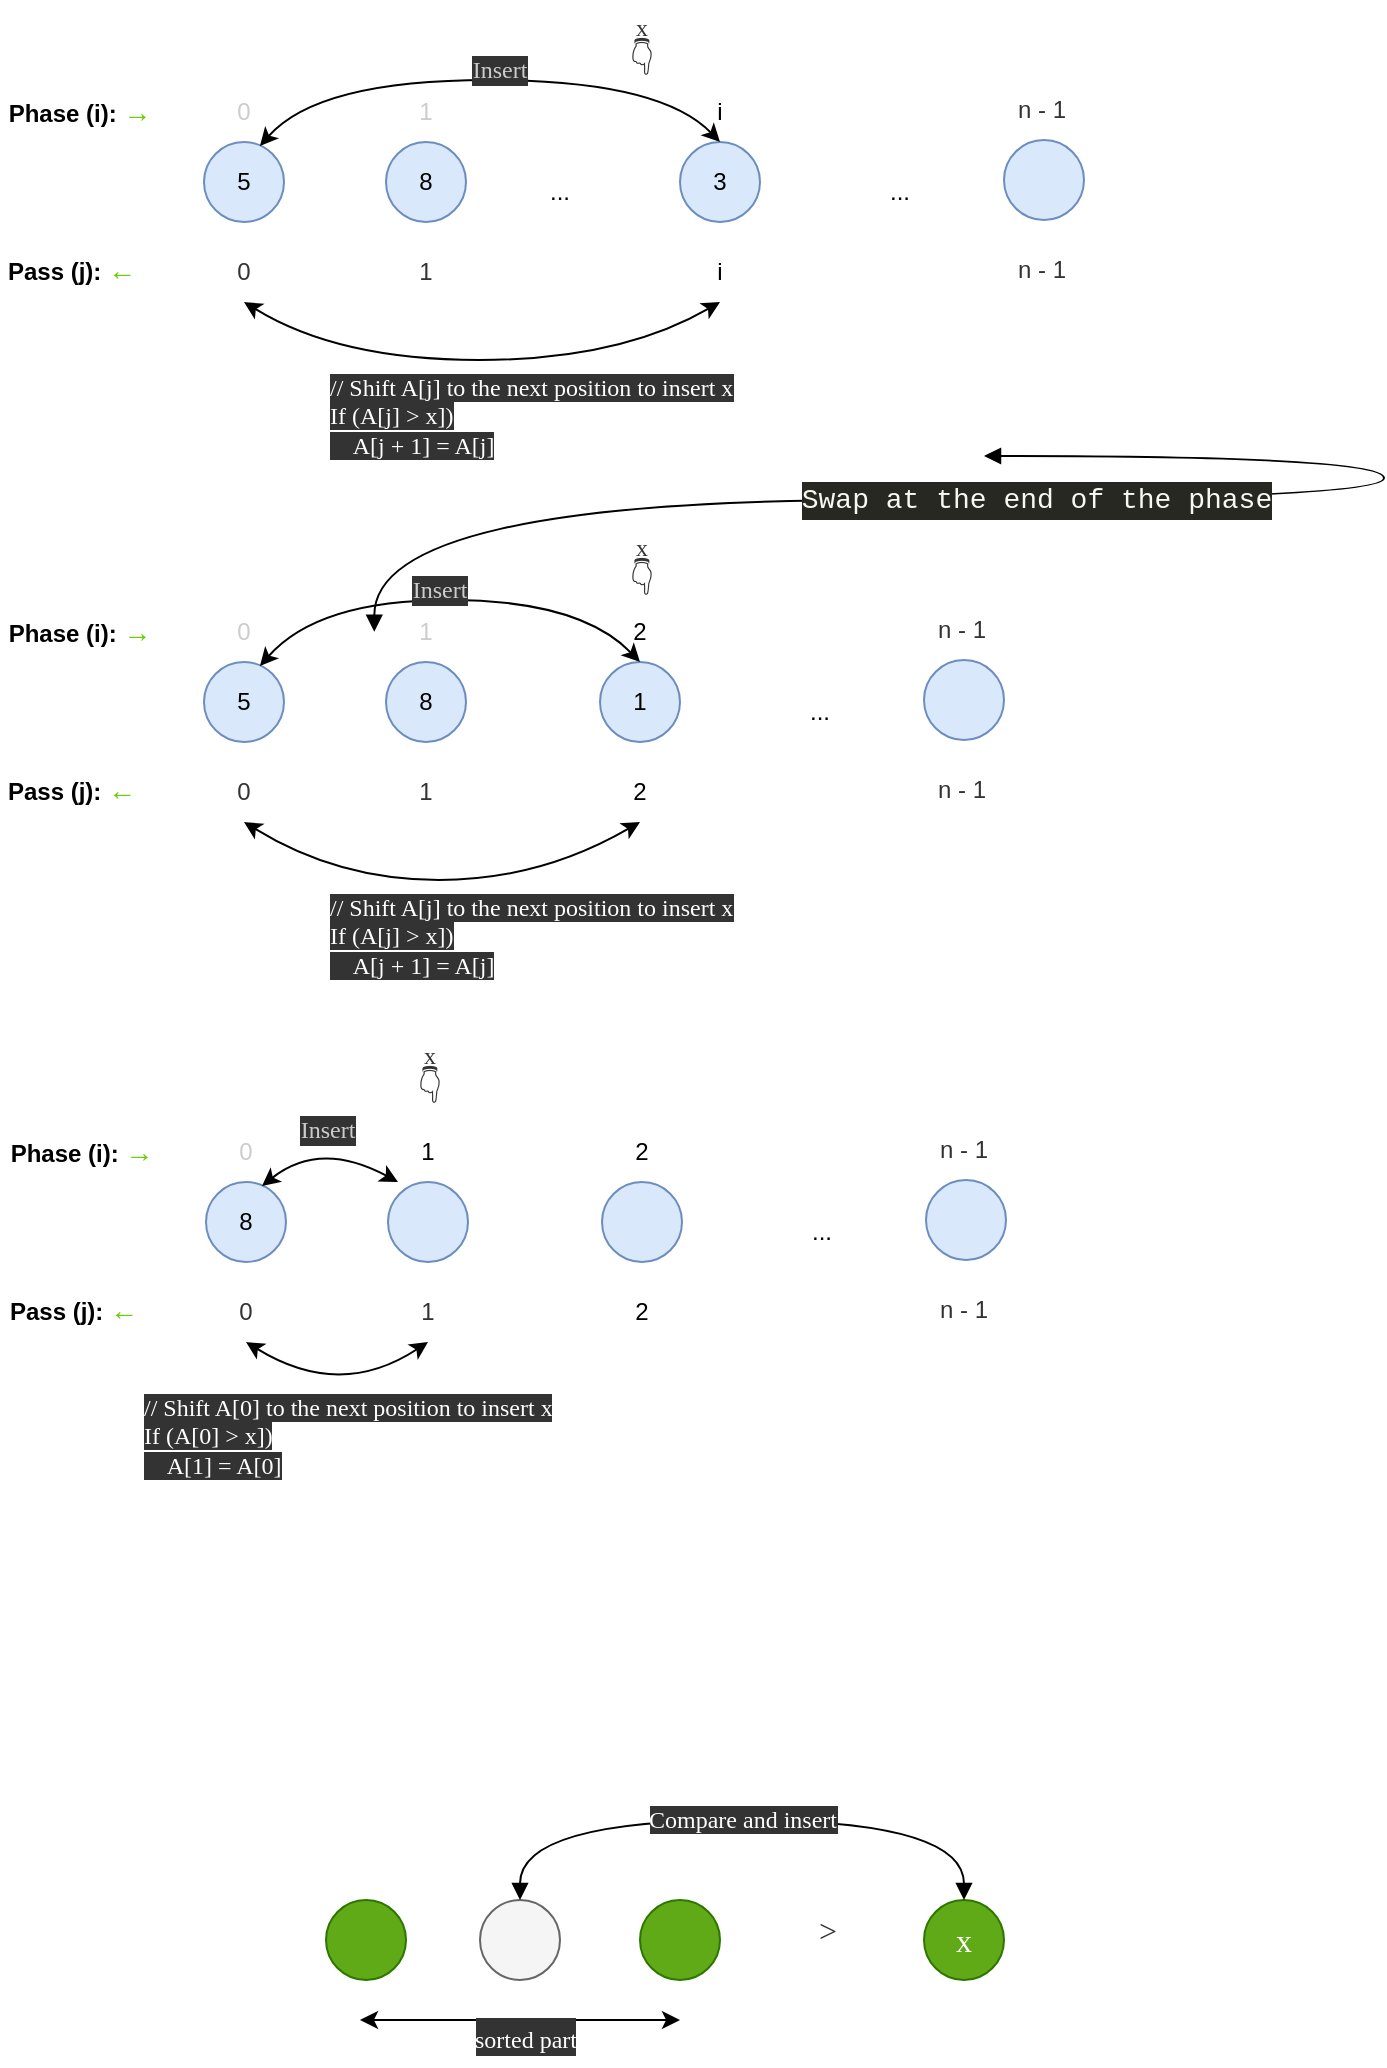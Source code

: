 <mxfile version="16.0.3" type="device" pages="2"><diagram id="BDbJGLzpqVDN23JDilM4" name="Page-1"><mxGraphModel dx="868" dy="1594" grid="1" gridSize="10" guides="1" tooltips="1" connect="1" arrows="1" fold="1" page="1" pageScale="1" pageWidth="827" pageHeight="1169" math="0" shadow="0"><root><mxCell id="0"/><mxCell id="1" parent="0"/><mxCell id="pleQkI9IDXvF1DA784mX-17" value="&lt;div style=&quot;text-align: left ; font-size: 12px&quot;&gt;&lt;div style=&quot;color: rgb(248 , 248 , 242) ; background-color: rgb(39 , 40 , 34) ; font-family: &amp;#34;consolas&amp;#34; , &amp;#34;courier new&amp;#34; , monospace ; font-size: 14px ; line-height: 19px&quot;&gt;Swap at the end of the phase&lt;/div&gt;&lt;/div&gt;" style="endArrow=block;html=1;rounded=0;fontSize=18;fontColor=#ccc;entryX=0;entryY=0;entryDx=0;entryDy=0;edgeStyle=orthogonalEdgeStyle;curved=1;endFill=1;startArrow=block;startFill=1;exitX=1;exitY=0;exitDx=0;exitDy=0;" edge="1" parent="1" target="yTCksSPBH1jJC341X5Wc-22"><mxGeometry relative="1" as="geometry"><mxPoint x="187.142" y="125.858" as="sourcePoint"/><mxPoint x="492" y="38" as="targetPoint"/><Array as="points"><mxPoint x="187" y="60"/><mxPoint x="692" y="60"/></Array></mxGeometry></mxCell><mxCell id="pleQkI9IDXvF1DA784mX-20" value="" style="ellipse;whiteSpace=wrap;html=1;aspect=fixed;labelBackgroundColor=none;fontFamily=Verdana;fontSize=16;fillColor=#60a917;strokeColor=#2D7600;fontColor=#ffffff;" vertex="1" parent="1"><mxGeometry x="163" y="760" width="40" height="40" as="geometry"/></mxCell><mxCell id="pleQkI9IDXvF1DA784mX-21" value="" style="ellipse;whiteSpace=wrap;html=1;aspect=fixed;labelBackgroundColor=none;fontFamily=Verdana;fontSize=16;fillColor=#f5f5f5;strokeColor=#666666;fontColor=#333333;" vertex="1" parent="1"><mxGeometry x="240" y="760" width="40" height="40" as="geometry"/></mxCell><mxCell id="pleQkI9IDXvF1DA784mX-22" value="" style="ellipse;whiteSpace=wrap;html=1;aspect=fixed;labelBackgroundColor=none;fontFamily=Verdana;fontSize=16;fillColor=#60a917;strokeColor=#2D7600;fontColor=#ffffff;" vertex="1" parent="1"><mxGeometry x="320" y="760" width="40" height="40" as="geometry"/></mxCell><mxCell id="pleQkI9IDXvF1DA784mX-23" value="x" style="ellipse;whiteSpace=wrap;html=1;aspect=fixed;labelBackgroundColor=none;fontFamily=Lucida Console;fontSize=16;fillColor=#60a917;strokeColor=#2D7600;fontColor=#ffffff;" vertex="1" parent="1"><mxGeometry x="462" y="760" width="40" height="40" as="geometry"/></mxCell><mxCell id="pleQkI9IDXvF1DA784mX-24" value="&lt;font color=&quot;#333333&quot;&gt;&amp;gt;&lt;/font&gt;" style="text;html=1;strokeColor=none;fillColor=none;align=center;verticalAlign=middle;whiteSpace=wrap;rounded=0;labelBackgroundColor=none;fontFamily=Verdana;fontSize=16;fontColor=#CCCCCC;" vertex="1" parent="1"><mxGeometry x="383.5" y="760" width="60" height="30" as="geometry"/></mxCell><mxCell id="pleQkI9IDXvF1DA784mX-25" value="&lt;div style=&quot;text-align: left ; font-size: 12px&quot;&gt;&lt;font color=&quot;#ffffff&quot; face=&quot;Verdana&quot;&gt;&lt;span style=&quot;background-color: rgb(51 , 51 , 51)&quot;&gt;Compare and insert&lt;/span&gt;&lt;/font&gt;&lt;/div&gt;" style="endArrow=block;html=1;rounded=0;fontSize=18;fontColor=#ccc;entryX=0.5;entryY=0;entryDx=0;entryDy=0;exitX=0.5;exitY=0;exitDx=0;exitDy=0;edgeStyle=orthogonalEdgeStyle;curved=1;endFill=1;startArrow=block;startFill=1;" edge="1" parent="1" source="pleQkI9IDXvF1DA784mX-21" target="pleQkI9IDXvF1DA784mX-23"><mxGeometry relative="1" as="geometry"><mxPoint x="268" y="700" as="sourcePoint"/><mxPoint x="424" y="700" as="targetPoint"/><Array as="points"><mxPoint x="260" y="720"/><mxPoint x="482" y="720"/></Array></mxGeometry></mxCell><mxCell id="pleQkI9IDXvF1DA784mX-26" value="" style="endArrow=classic;startArrow=classic;html=1;rounded=0;labelBackgroundColor=#333333;fontFamily=Lucida Console;fontSize=16;fontColor=#333333;curved=1;" edge="1" parent="1"><mxGeometry width="50" height="50" relative="1" as="geometry"><mxPoint x="180" y="820" as="sourcePoint"/><mxPoint x="340" y="820" as="targetPoint"/></mxGeometry></mxCell><mxCell id="pleQkI9IDXvF1DA784mX-27" value="&lt;font style=&quot;font-size: 12px&quot;&gt;sorted part&lt;/font&gt;" style="text;html=1;strokeColor=none;fillColor=none;align=center;verticalAlign=middle;whiteSpace=wrap;rounded=0;labelBackgroundColor=#333333;fontFamily=Lucida Console;fontSize=16;fontColor=#FFFFFF;" vertex="1" parent="1"><mxGeometry x="193" y="813" width="140" height="30" as="geometry"/></mxCell><mxCell id="pleQkI9IDXvF1DA784mX-28" value="" style="ellipse;whiteSpace=wrap;html=1;aspect=fixed;fillColor=#dae8fc;strokeColor=#6c8ebf;flipH=1;" vertex="1" parent="1"><mxGeometry x="194" y="401" width="40" height="40" as="geometry"/></mxCell><mxCell id="pleQkI9IDXvF1DA784mX-30" value="1" style="text;html=1;strokeColor=none;fillColor=none;align=center;verticalAlign=middle;whiteSpace=wrap;rounded=0;" vertex="1" parent="1"><mxGeometry x="184" y="371" width="60" height="30" as="geometry"/></mxCell><mxCell id="pleQkI9IDXvF1DA784mX-31" value="1" style="text;html=1;strokeColor=none;fillColor=none;align=center;verticalAlign=middle;whiteSpace=wrap;rounded=0;fontColor=#333333;" vertex="1" parent="1"><mxGeometry x="184" y="451" width="60" height="30" as="geometry"/></mxCell><mxCell id="pleQkI9IDXvF1DA784mX-32" value="..." style="text;html=1;strokeColor=none;fillColor=none;align=center;verticalAlign=middle;whiteSpace=wrap;rounded=0;" vertex="1" parent="1"><mxGeometry x="381" y="411" width="60" height="30" as="geometry"/></mxCell><mxCell id="pleQkI9IDXvF1DA784mX-34" value="&lt;b&gt;Phase (i):&amp;nbsp;&lt;/b&gt;&lt;span style=&quot;font-family: &amp;#34;arial&amp;#34; , sans-serif ; font-size: 14px ; text-align: left ; background-color: rgb(255 , 255 , 255)&quot;&gt;&lt;b&gt;&lt;font color=&quot;#66cc00&quot;&gt;→&lt;/font&gt;&lt;/b&gt;&lt;/span&gt;" style="text;html=1;strokeColor=none;fillColor=none;align=center;verticalAlign=middle;whiteSpace=wrap;rounded=0;" vertex="1" parent="1"><mxGeometry x="1" y="371" width="80" height="30" as="geometry"/></mxCell><mxCell id="pleQkI9IDXvF1DA784mX-35" value="&lt;b&gt;Pass (j):&amp;nbsp;&lt;/b&gt;&lt;span style=&quot;font-family: &amp;#34;arial&amp;#34; , sans-serif ; font-size: 14px ; text-align: left ; background-color: rgb(255 , 255 , 255)&quot;&gt;&lt;font color=&quot;#66cc00&quot;&gt;←&lt;/font&gt;&lt;/span&gt;" style="text;html=1;strokeColor=none;fillColor=none;align=center;verticalAlign=middle;whiteSpace=wrap;rounded=0;" vertex="1" parent="1"><mxGeometry x="2" y="450" width="70" height="30" as="geometry"/></mxCell><mxCell id="pleQkI9IDXvF1DA784mX-39" value="" style="ellipse;whiteSpace=wrap;html=1;aspect=fixed;fillColor=#dae8fc;strokeColor=#6c8ebf;flipH=1;" vertex="1" parent="1"><mxGeometry x="301" y="401" width="40" height="40" as="geometry"/></mxCell><mxCell id="pleQkI9IDXvF1DA784mX-40" value="2" style="text;html=1;strokeColor=none;fillColor=none;align=center;verticalAlign=middle;whiteSpace=wrap;rounded=0;" vertex="1" parent="1"><mxGeometry x="291" y="371" width="60" height="30" as="geometry"/></mxCell><mxCell id="pleQkI9IDXvF1DA784mX-41" value="2" style="text;html=1;strokeColor=none;fillColor=none;align=center;verticalAlign=middle;whiteSpace=wrap;rounded=0;" vertex="1" parent="1"><mxGeometry x="291" y="451" width="60" height="30" as="geometry"/></mxCell><mxCell id="pleQkI9IDXvF1DA784mX-45" value="&lt;font color=&quot;#333333&quot;&gt;&lt;font face=&quot;Verdana&quot;&gt;x&lt;/font&gt;&lt;br&gt;&lt;font style=&quot;font-size: 16px&quot;&gt;👇&lt;/font&gt;&lt;/font&gt;" style="text;whiteSpace=wrap;html=1;fontSize=12;fontFamily=Courier New;fontColor=#fff;align=center;" vertex="1" parent="1"><mxGeometry x="180" y="324" width="70" height="30" as="geometry"/></mxCell><mxCell id="pleQkI9IDXvF1DA784mX-49" value="8" style="ellipse;whiteSpace=wrap;html=1;aspect=fixed;fillColor=#dae8fc;strokeColor=#6c8ebf;flipH=1;" vertex="1" parent="1"><mxGeometry x="103" y="401" width="40" height="40" as="geometry"/></mxCell><mxCell id="pleQkI9IDXvF1DA784mX-50" value="0" style="text;html=1;strokeColor=none;fillColor=none;align=center;verticalAlign=middle;whiteSpace=wrap;rounded=0;fontColor=#CCCCCC;" vertex="1" parent="1"><mxGeometry x="93" y="371" width="60" height="30" as="geometry"/></mxCell><mxCell id="pleQkI9IDXvF1DA784mX-51" value="0" style="text;html=1;strokeColor=none;fillColor=none;align=center;verticalAlign=middle;whiteSpace=wrap;rounded=0;fontColor=#333333;" vertex="1" parent="1"><mxGeometry x="93" y="451" width="60" height="30" as="geometry"/></mxCell><mxCell id="pleQkI9IDXvF1DA784mX-54" value="" style="endArrow=classic;startArrow=classic;html=1;rounded=0;labelBackgroundColor=#333333;fontFamily=Lucida Console;fontSize=12;fontColor=#CCCCCC;curved=1;entryX=0.25;entryY=1;entryDx=0;entryDy=0;exitX=0.633;exitY=1.067;exitDx=0;exitDy=0;exitPerimeter=0;" edge="1" parent="1" source="pleQkI9IDXvF1DA784mX-50" target="pleQkI9IDXvF1DA784mX-30"><mxGeometry width="50" height="50" relative="1" as="geometry"><mxPoint x="300" y="480" as="sourcePoint"/><mxPoint x="350" y="430" as="targetPoint"/><Array as="points"><mxPoint x="160" y="380"/></Array></mxGeometry></mxCell><mxCell id="pleQkI9IDXvF1DA784mX-55" value="Insert" style="text;html=1;strokeColor=none;fillColor=none;align=center;verticalAlign=middle;whiteSpace=wrap;rounded=0;labelBackgroundColor=#333333;fontFamily=Lucida Console;fontSize=12;fontColor=#CCCCCC;" vertex="1" parent="1"><mxGeometry x="134" y="360" width="60" height="30" as="geometry"/></mxCell><mxCell id="pleQkI9IDXvF1DA784mX-56" value="" style="ellipse;whiteSpace=wrap;html=1;aspect=fixed;fillColor=#dae8fc;strokeColor=#6c8ebf;flipH=1;" vertex="1" parent="1"><mxGeometry x="463" y="400" width="40" height="40" as="geometry"/></mxCell><mxCell id="pleQkI9IDXvF1DA784mX-57" value="n - 1" style="text;html=1;strokeColor=none;fillColor=none;align=center;verticalAlign=middle;whiteSpace=wrap;rounded=0;fontColor=#333;" vertex="1" parent="1"><mxGeometry x="452" y="370" width="60" height="30" as="geometry"/></mxCell><mxCell id="pleQkI9IDXvF1DA784mX-58" value="n - 1" style="text;html=1;strokeColor=none;fillColor=none;align=center;verticalAlign=middle;whiteSpace=wrap;rounded=0;fontColor=#333;" vertex="1" parent="1"><mxGeometry x="452" y="450" width="60" height="30" as="geometry"/></mxCell><mxCell id="pleQkI9IDXvF1DA784mX-59" value="&lt;div style=&quot;color: rgb(204 , 204 , 204) ; font-family: &amp;#34;helvetica&amp;#34; ; font-style: normal ; font-weight: 400 ; letter-spacing: normal ; text-indent: 0px ; text-transform: none ; word-spacing: 0px ; text-align: left ; font-size: 12px&quot;&gt;&lt;font color=&quot;#ffffff&quot; face=&quot;Verdana&quot; style=&quot;font-size: 12px ; background-color: rgb(51 , 51 , 51)&quot;&gt;// Shift A[0] to the next position to insert x&lt;/font&gt;&lt;/div&gt;&lt;div style=&quot;color: rgb(204 , 204 , 204) ; font-family: &amp;#34;helvetica&amp;#34; ; font-style: normal ; font-weight: 400 ; letter-spacing: normal ; text-indent: 0px ; text-transform: none ; word-spacing: 0px ; text-align: left ; font-size: 12px&quot;&gt;&lt;font color=&quot;#ffffff&quot; face=&quot;Verdana&quot; style=&quot;font-size: 12px ; background-color: rgb(51 , 51 , 51)&quot;&gt;If (A[0] &amp;gt; x])&lt;/font&gt;&lt;/div&gt;&lt;div style=&quot;color: rgb(204 , 204 , 204) ; font-family: &amp;#34;helvetica&amp;#34; ; font-style: normal ; font-weight: 400 ; letter-spacing: normal ; text-indent: 0px ; text-transform: none ; word-spacing: 0px ; text-align: left ; font-size: 12px&quot;&gt;&lt;font color=&quot;#ffffff&quot; face=&quot;Verdana&quot; style=&quot;font-size: 12px ; background-color: rgb(51 , 51 , 51)&quot;&gt;&amp;nbsp; &amp;nbsp; A[1] = A[0]&lt;/font&gt;&lt;/div&gt;" style="text;whiteSpace=wrap;html=1;fontSize=12;fontFamily=Lucida Console;fontColor=#CCCCCC;" vertex="1" parent="1"><mxGeometry x="70" y="500" width="270" height="40" as="geometry"/></mxCell><mxCell id="pleQkI9IDXvF1DA784mX-60" value="" style="endArrow=classic;startArrow=classic;html=1;rounded=0;labelBackgroundColor=#333333;fontFamily=Lucida Console;fontSize=12;fontColor=#CCCCCC;curved=1;exitX=0.5;exitY=1;exitDx=0;exitDy=0;entryX=0.5;entryY=1;entryDx=0;entryDy=0;" edge="1" parent="1" source="pleQkI9IDXvF1DA784mX-51" target="pleQkI9IDXvF1DA784mX-31"><mxGeometry width="50" height="50" relative="1" as="geometry"><mxPoint x="220" y="580" as="sourcePoint"/><mxPoint x="270" y="530" as="targetPoint"/><Array as="points"><mxPoint x="170" y="510"/></Array></mxGeometry></mxCell><mxCell id="pleQkI9IDXvF1DA784mX-61" value="8" style="ellipse;whiteSpace=wrap;html=1;aspect=fixed;fillColor=#dae8fc;strokeColor=#6c8ebf;flipH=1;" vertex="1" parent="1"><mxGeometry x="193" y="141" width="40" height="40" as="geometry"/></mxCell><mxCell id="pleQkI9IDXvF1DA784mX-62" value="1" style="text;html=1;strokeColor=none;fillColor=none;align=center;verticalAlign=middle;whiteSpace=wrap;rounded=0;fontColor=#CCCCCC;" vertex="1" parent="1"><mxGeometry x="183" y="111" width="60" height="30" as="geometry"/></mxCell><mxCell id="pleQkI9IDXvF1DA784mX-63" value="1" style="text;html=1;strokeColor=none;fillColor=none;align=center;verticalAlign=middle;whiteSpace=wrap;rounded=0;fontColor=#333333;" vertex="1" parent="1"><mxGeometry x="183" y="191" width="60" height="30" as="geometry"/></mxCell><mxCell id="pleQkI9IDXvF1DA784mX-64" value="..." style="text;html=1;strokeColor=none;fillColor=none;align=center;verticalAlign=middle;whiteSpace=wrap;rounded=0;" vertex="1" parent="1"><mxGeometry x="380" y="151" width="60" height="30" as="geometry"/></mxCell><mxCell id="pleQkI9IDXvF1DA784mX-65" value="&lt;b&gt;Phase (i):&amp;nbsp;&lt;/b&gt;&lt;span style=&quot;font-family: &amp;#34;arial&amp;#34; , sans-serif ; font-size: 14px ; text-align: left ; background-color: rgb(255 , 255 , 255)&quot;&gt;&lt;b&gt;&lt;font color=&quot;#66cc00&quot;&gt;→&lt;/font&gt;&lt;/b&gt;&lt;/span&gt;" style="text;html=1;strokeColor=none;fillColor=none;align=center;verticalAlign=middle;whiteSpace=wrap;rounded=0;" vertex="1" parent="1"><mxGeometry y="111" width="80" height="30" as="geometry"/></mxCell><mxCell id="pleQkI9IDXvF1DA784mX-66" value="&lt;b&gt;Pass (j):&amp;nbsp;&lt;/b&gt;&lt;span style=&quot;font-family: &amp;#34;arial&amp;#34; , sans-serif ; font-size: 14px ; text-align: left ; background-color: rgb(255 , 255 , 255)&quot;&gt;&lt;font color=&quot;#66cc00&quot;&gt;←&lt;/font&gt;&lt;/span&gt;" style="text;html=1;strokeColor=none;fillColor=none;align=center;verticalAlign=middle;whiteSpace=wrap;rounded=0;" vertex="1" parent="1"><mxGeometry x="1" y="190" width="70" height="30" as="geometry"/></mxCell><mxCell id="pleQkI9IDXvF1DA784mX-67" value="1" style="ellipse;whiteSpace=wrap;html=1;aspect=fixed;fillColor=#dae8fc;strokeColor=#6c8ebf;flipH=1;" vertex="1" parent="1"><mxGeometry x="300" y="141" width="40" height="40" as="geometry"/></mxCell><mxCell id="pleQkI9IDXvF1DA784mX-68" value="2" style="text;html=1;strokeColor=none;fillColor=none;align=center;verticalAlign=middle;whiteSpace=wrap;rounded=0;" vertex="1" parent="1"><mxGeometry x="290" y="111" width="60" height="30" as="geometry"/></mxCell><mxCell id="pleQkI9IDXvF1DA784mX-69" value="2" style="text;html=1;strokeColor=none;fillColor=none;align=center;verticalAlign=middle;whiteSpace=wrap;rounded=0;" vertex="1" parent="1"><mxGeometry x="290" y="191" width="60" height="30" as="geometry"/></mxCell><mxCell id="pleQkI9IDXvF1DA784mX-70" value="5" style="ellipse;whiteSpace=wrap;html=1;aspect=fixed;fillColor=#dae8fc;strokeColor=#6c8ebf;flipH=1;" vertex="1" parent="1"><mxGeometry x="102" y="141" width="40" height="40" as="geometry"/></mxCell><mxCell id="pleQkI9IDXvF1DA784mX-71" value="0" style="text;html=1;strokeColor=none;fillColor=none;align=center;verticalAlign=middle;whiteSpace=wrap;rounded=0;fontColor=#CCCCCC;" vertex="1" parent="1"><mxGeometry x="92" y="111" width="60" height="30" as="geometry"/></mxCell><mxCell id="pleQkI9IDXvF1DA784mX-72" value="0" style="text;html=1;strokeColor=none;fillColor=none;align=center;verticalAlign=middle;whiteSpace=wrap;rounded=0;fontColor=#333333;" vertex="1" parent="1"><mxGeometry x="92" y="191" width="60" height="30" as="geometry"/></mxCell><mxCell id="pleQkI9IDXvF1DA784mX-73" value="" style="endArrow=classic;startArrow=classic;html=1;rounded=0;labelBackgroundColor=#333333;fontFamily=Lucida Console;fontSize=12;fontColor=#CCCCCC;curved=1;entryX=0.5;entryY=1;entryDx=0;entryDy=0;exitX=0.633;exitY=1.067;exitDx=0;exitDy=0;exitPerimeter=0;" edge="1" parent="1" source="pleQkI9IDXvF1DA784mX-71" target="pleQkI9IDXvF1DA784mX-68"><mxGeometry width="50" height="50" relative="1" as="geometry"><mxPoint x="299" y="220" as="sourcePoint"/><mxPoint x="349" y="170" as="targetPoint"/><Array as="points"><mxPoint x="159" y="110"/><mxPoint x="290" y="110"/></Array></mxGeometry></mxCell><mxCell id="pleQkI9IDXvF1DA784mX-74" value="Insert" style="text;html=1;strokeColor=none;fillColor=none;align=center;verticalAlign=middle;whiteSpace=wrap;rounded=0;labelBackgroundColor=#333333;fontFamily=Lucida Console;fontSize=12;fontColor=#CCCCCC;" vertex="1" parent="1"><mxGeometry x="190" y="90" width="60" height="30" as="geometry"/></mxCell><mxCell id="pleQkI9IDXvF1DA784mX-75" value="" style="ellipse;whiteSpace=wrap;html=1;aspect=fixed;fillColor=#dae8fc;strokeColor=#6c8ebf;flipH=1;" vertex="1" parent="1"><mxGeometry x="462" y="140" width="40" height="40" as="geometry"/></mxCell><mxCell id="pleQkI9IDXvF1DA784mX-76" value="n - 1" style="text;html=1;strokeColor=none;fillColor=none;align=center;verticalAlign=middle;whiteSpace=wrap;rounded=0;fontColor=#333;" vertex="1" parent="1"><mxGeometry x="451" y="110" width="60" height="30" as="geometry"/></mxCell><mxCell id="pleQkI9IDXvF1DA784mX-77" value="n - 1" style="text;html=1;strokeColor=none;fillColor=none;align=center;verticalAlign=middle;whiteSpace=wrap;rounded=0;fontColor=#333;" vertex="1" parent="1"><mxGeometry x="451" y="190" width="60" height="30" as="geometry"/></mxCell><mxCell id="pleQkI9IDXvF1DA784mX-78" value="&lt;div style=&quot;color: rgb(204 , 204 , 204) ; font-family: &amp;#34;helvetica&amp;#34; ; font-style: normal ; font-weight: 400 ; letter-spacing: normal ; text-indent: 0px ; text-transform: none ; word-spacing: 0px ; text-align: left ; font-size: 12px&quot;&gt;&lt;font color=&quot;#ffffff&quot; face=&quot;Verdana&quot; style=&quot;font-size: 12px ; background-color: rgb(51 , 51 , 51)&quot;&gt;// Shift A[j] to the next position to insert x&lt;/font&gt;&lt;/div&gt;&lt;div style=&quot;color: rgb(204 , 204 , 204) ; font-family: &amp;#34;helvetica&amp;#34; ; font-style: normal ; font-weight: 400 ; letter-spacing: normal ; text-indent: 0px ; text-transform: none ; word-spacing: 0px ; text-align: left ; font-size: 12px&quot;&gt;&lt;font color=&quot;#ffffff&quot; face=&quot;Verdana&quot; style=&quot;font-size: 12px ; background-color: rgb(51 , 51 , 51)&quot;&gt;If (A[j] &amp;gt; x])&lt;/font&gt;&lt;/div&gt;&lt;div style=&quot;color: rgb(204 , 204 , 204) ; font-family: &amp;#34;helvetica&amp;#34; ; font-style: normal ; font-weight: 400 ; letter-spacing: normal ; text-indent: 0px ; text-transform: none ; word-spacing: 0px ; text-align: left ; font-size: 12px&quot;&gt;&lt;font color=&quot;#ffffff&quot; face=&quot;Verdana&quot; style=&quot;font-size: 12px ; background-color: rgb(51 , 51 , 51)&quot;&gt;&amp;nbsp; &amp;nbsp; A[j + 1] = A[j]&lt;/font&gt;&lt;/div&gt;" style="text;whiteSpace=wrap;html=1;fontSize=12;fontFamily=Lucida Console;fontColor=#CCCCCC;" vertex="1" parent="1"><mxGeometry x="163" y="250" width="270" height="40" as="geometry"/></mxCell><mxCell id="pleQkI9IDXvF1DA784mX-79" value="" style="endArrow=classic;startArrow=classic;html=1;rounded=0;labelBackgroundColor=#333333;fontFamily=Lucida Console;fontSize=12;fontColor=#CCCCCC;curved=1;exitX=0.5;exitY=1;exitDx=0;exitDy=0;entryX=0.5;entryY=1;entryDx=0;entryDy=0;" edge="1" parent="1" source="pleQkI9IDXvF1DA784mX-72" target="pleQkI9IDXvF1DA784mX-69"><mxGeometry width="50" height="50" relative="1" as="geometry"><mxPoint x="219" y="320" as="sourcePoint"/><mxPoint x="269" y="270" as="targetPoint"/><Array as="points"><mxPoint x="169" y="250"/><mxPoint x="270" y="250"/></Array></mxGeometry></mxCell><mxCell id="pleQkI9IDXvF1DA784mX-80" value="&lt;font color=&quot;#333333&quot;&gt;&lt;font face=&quot;Verdana&quot;&gt;x&lt;/font&gt;&lt;br&gt;&lt;font style=&quot;font-size: 16px&quot;&gt;👇&lt;/font&gt;&lt;/font&gt;" style="text;whiteSpace=wrap;html=1;fontSize=12;fontFamily=Courier New;fontColor=#fff;align=center;" vertex="1" parent="1"><mxGeometry x="286" y="70" width="70" height="30" as="geometry"/></mxCell><mxCell id="pleQkI9IDXvF1DA784mX-82" value="8" style="ellipse;whiteSpace=wrap;html=1;aspect=fixed;fillColor=#dae8fc;strokeColor=#6c8ebf;flipH=1;" vertex="1" parent="1"><mxGeometry x="193" y="-119" width="40" height="40" as="geometry"/></mxCell><mxCell id="pleQkI9IDXvF1DA784mX-83" value="1" style="text;html=1;strokeColor=none;fillColor=none;align=center;verticalAlign=middle;whiteSpace=wrap;rounded=0;fontColor=#CCCCCC;" vertex="1" parent="1"><mxGeometry x="183" y="-149" width="60" height="30" as="geometry"/></mxCell><mxCell id="pleQkI9IDXvF1DA784mX-84" value="1" style="text;html=1;strokeColor=none;fillColor=none;align=center;verticalAlign=middle;whiteSpace=wrap;rounded=0;fontColor=#333333;" vertex="1" parent="1"><mxGeometry x="183" y="-69" width="60" height="30" as="geometry"/></mxCell><mxCell id="pleQkI9IDXvF1DA784mX-85" value="..." style="text;html=1;strokeColor=none;fillColor=none;align=center;verticalAlign=middle;whiteSpace=wrap;rounded=0;" vertex="1" parent="1"><mxGeometry x="420" y="-109" width="60" height="30" as="geometry"/></mxCell><mxCell id="pleQkI9IDXvF1DA784mX-86" value="&lt;b&gt;Phase (i):&amp;nbsp;&lt;/b&gt;&lt;span style=&quot;font-family: &amp;#34;arial&amp;#34; , sans-serif ; font-size: 14px ; text-align: left ; background-color: rgb(255 , 255 , 255)&quot;&gt;&lt;b&gt;&lt;font color=&quot;#66cc00&quot;&gt;→&lt;/font&gt;&lt;/b&gt;&lt;/span&gt;" style="text;html=1;strokeColor=none;fillColor=none;align=center;verticalAlign=middle;whiteSpace=wrap;rounded=0;" vertex="1" parent="1"><mxGeometry y="-149" width="80" height="30" as="geometry"/></mxCell><mxCell id="pleQkI9IDXvF1DA784mX-87" value="&lt;b&gt;Pass (j):&amp;nbsp;&lt;/b&gt;&lt;span style=&quot;font-family: &amp;#34;arial&amp;#34; , sans-serif ; font-size: 14px ; text-align: left ; background-color: rgb(255 , 255 , 255)&quot;&gt;&lt;font color=&quot;#66cc00&quot;&gt;←&lt;/font&gt;&lt;/span&gt;" style="text;html=1;strokeColor=none;fillColor=none;align=center;verticalAlign=middle;whiteSpace=wrap;rounded=0;" vertex="1" parent="1"><mxGeometry x="1" y="-70" width="70" height="30" as="geometry"/></mxCell><mxCell id="pleQkI9IDXvF1DA784mX-88" value="3" style="ellipse;whiteSpace=wrap;html=1;aspect=fixed;fillColor=#dae8fc;strokeColor=#6c8ebf;flipH=1;" vertex="1" parent="1"><mxGeometry x="340" y="-119" width="40" height="40" as="geometry"/></mxCell><mxCell id="pleQkI9IDXvF1DA784mX-89" value="i" style="text;html=1;strokeColor=none;fillColor=none;align=center;verticalAlign=middle;whiteSpace=wrap;rounded=0;" vertex="1" parent="1"><mxGeometry x="330" y="-149" width="60" height="30" as="geometry"/></mxCell><mxCell id="pleQkI9IDXvF1DA784mX-90" value="i" style="text;html=1;strokeColor=none;fillColor=none;align=center;verticalAlign=middle;whiteSpace=wrap;rounded=0;" vertex="1" parent="1"><mxGeometry x="330" y="-69" width="60" height="30" as="geometry"/></mxCell><mxCell id="pleQkI9IDXvF1DA784mX-91" value="5" style="ellipse;whiteSpace=wrap;html=1;aspect=fixed;fillColor=#dae8fc;strokeColor=#6c8ebf;flipH=1;" vertex="1" parent="1"><mxGeometry x="102" y="-119" width="40" height="40" as="geometry"/></mxCell><mxCell id="pleQkI9IDXvF1DA784mX-92" value="0" style="text;html=1;strokeColor=none;fillColor=none;align=center;verticalAlign=middle;whiteSpace=wrap;rounded=0;fontColor=#CCCCCC;" vertex="1" parent="1"><mxGeometry x="92" y="-149" width="60" height="30" as="geometry"/></mxCell><mxCell id="pleQkI9IDXvF1DA784mX-93" value="0" style="text;html=1;strokeColor=none;fillColor=none;align=center;verticalAlign=middle;whiteSpace=wrap;rounded=0;fontColor=#333333;" vertex="1" parent="1"><mxGeometry x="92" y="-69" width="60" height="30" as="geometry"/></mxCell><mxCell id="pleQkI9IDXvF1DA784mX-94" value="" style="endArrow=classic;startArrow=classic;html=1;rounded=0;labelBackgroundColor=#333333;fontFamily=Lucida Console;fontSize=12;fontColor=#CCCCCC;curved=1;entryX=0.5;entryY=1;entryDx=0;entryDy=0;exitX=0.633;exitY=1.067;exitDx=0;exitDy=0;exitPerimeter=0;" edge="1" parent="1" source="pleQkI9IDXvF1DA784mX-92" target="pleQkI9IDXvF1DA784mX-89"><mxGeometry width="50" height="50" relative="1" as="geometry"><mxPoint x="299" y="-40" as="sourcePoint"/><mxPoint x="349" y="-90" as="targetPoint"/><Array as="points"><mxPoint x="159" y="-150"/><mxPoint x="330" y="-150"/></Array></mxGeometry></mxCell><mxCell id="pleQkI9IDXvF1DA784mX-95" value="Insert" style="text;html=1;strokeColor=none;fillColor=none;align=center;verticalAlign=middle;whiteSpace=wrap;rounded=0;labelBackgroundColor=#333333;fontFamily=Lucida Console;fontSize=12;fontColor=#CCCCCC;" vertex="1" parent="1"><mxGeometry x="220" y="-170" width="60" height="30" as="geometry"/></mxCell><mxCell id="pleQkI9IDXvF1DA784mX-96" value="" style="ellipse;whiteSpace=wrap;html=1;aspect=fixed;fillColor=#dae8fc;strokeColor=#6c8ebf;flipH=1;" vertex="1" parent="1"><mxGeometry x="502" y="-120" width="40" height="40" as="geometry"/></mxCell><mxCell id="pleQkI9IDXvF1DA784mX-97" value="n - 1" style="text;html=1;strokeColor=none;fillColor=none;align=center;verticalAlign=middle;whiteSpace=wrap;rounded=0;fontColor=#333;" vertex="1" parent="1"><mxGeometry x="491" y="-150" width="60" height="30" as="geometry"/></mxCell><mxCell id="pleQkI9IDXvF1DA784mX-98" value="n - 1" style="text;html=1;strokeColor=none;fillColor=none;align=center;verticalAlign=middle;whiteSpace=wrap;rounded=0;fontColor=#333;" vertex="1" parent="1"><mxGeometry x="491" y="-70" width="60" height="30" as="geometry"/></mxCell><mxCell id="pleQkI9IDXvF1DA784mX-99" value="&lt;div style=&quot;color: rgb(204 , 204 , 204) ; font-family: &amp;#34;helvetica&amp;#34; ; font-style: normal ; font-weight: 400 ; letter-spacing: normal ; text-indent: 0px ; text-transform: none ; word-spacing: 0px ; text-align: left ; font-size: 12px&quot;&gt;&lt;font color=&quot;#ffffff&quot; face=&quot;Verdana&quot; style=&quot;font-size: 12px ; background-color: rgb(51 , 51 , 51)&quot;&gt;// Shift A[j] to the next position to insert x&lt;/font&gt;&lt;/div&gt;&lt;div style=&quot;color: rgb(204 , 204 , 204) ; font-family: &amp;#34;helvetica&amp;#34; ; font-style: normal ; font-weight: 400 ; letter-spacing: normal ; text-indent: 0px ; text-transform: none ; word-spacing: 0px ; text-align: left ; font-size: 12px&quot;&gt;&lt;font color=&quot;#ffffff&quot; face=&quot;Verdana&quot; style=&quot;font-size: 12px ; background-color: rgb(51 , 51 , 51)&quot;&gt;If (A[j] &amp;gt; x])&lt;/font&gt;&lt;/div&gt;&lt;div style=&quot;color: rgb(204 , 204 , 204) ; font-family: &amp;#34;helvetica&amp;#34; ; font-style: normal ; font-weight: 400 ; letter-spacing: normal ; text-indent: 0px ; text-transform: none ; word-spacing: 0px ; text-align: left ; font-size: 12px&quot;&gt;&lt;font color=&quot;#ffffff&quot; face=&quot;Verdana&quot; style=&quot;font-size: 12px ; background-color: rgb(51 , 51 , 51)&quot;&gt;&amp;nbsp; &amp;nbsp; A[j + 1] = A[j]&lt;/font&gt;&lt;/div&gt;" style="text;whiteSpace=wrap;html=1;fontSize=12;fontFamily=Lucida Console;fontColor=#CCCCCC;" vertex="1" parent="1"><mxGeometry x="163" y="-10" width="270" height="40" as="geometry"/></mxCell><mxCell id="pleQkI9IDXvF1DA784mX-100" value="" style="endArrow=classic;startArrow=classic;html=1;rounded=0;labelBackgroundColor=#333333;fontFamily=Lucida Console;fontSize=12;fontColor=#CCCCCC;curved=1;exitX=0.5;exitY=1;exitDx=0;exitDy=0;entryX=0.5;entryY=1;entryDx=0;entryDy=0;" edge="1" parent="1" source="pleQkI9IDXvF1DA784mX-93" target="pleQkI9IDXvF1DA784mX-90"><mxGeometry width="50" height="50" relative="1" as="geometry"><mxPoint x="219" y="60" as="sourcePoint"/><mxPoint x="269" y="10" as="targetPoint"/><Array as="points"><mxPoint x="169" y="-10"/><mxPoint x="310" y="-10"/></Array></mxGeometry></mxCell><mxCell id="pleQkI9IDXvF1DA784mX-101" value="&lt;font color=&quot;#333333&quot;&gt;&lt;font face=&quot;Verdana&quot;&gt;x&lt;/font&gt;&lt;br&gt;&lt;font style=&quot;font-size: 16px&quot;&gt;👇&lt;/font&gt;&lt;/font&gt;" style="text;whiteSpace=wrap;html=1;fontSize=12;fontFamily=Courier New;fontColor=#fff;align=center;" vertex="1" parent="1"><mxGeometry x="286" y="-190" width="70" height="30" as="geometry"/></mxCell><mxCell id="pleQkI9IDXvF1DA784mX-102" value="..." style="text;html=1;strokeColor=none;fillColor=none;align=center;verticalAlign=middle;whiteSpace=wrap;rounded=0;" vertex="1" parent="1"><mxGeometry x="250" y="-109" width="60" height="30" as="geometry"/></mxCell></root></mxGraphModel></diagram><diagram id="KHYe1R3fBf1RMU-W2NE7" name="Page-1"><mxGraphModel><root><mxCell id="0"/><mxCell id="1" parent="0"/></root></mxGraphModel></diagram></mxfile>